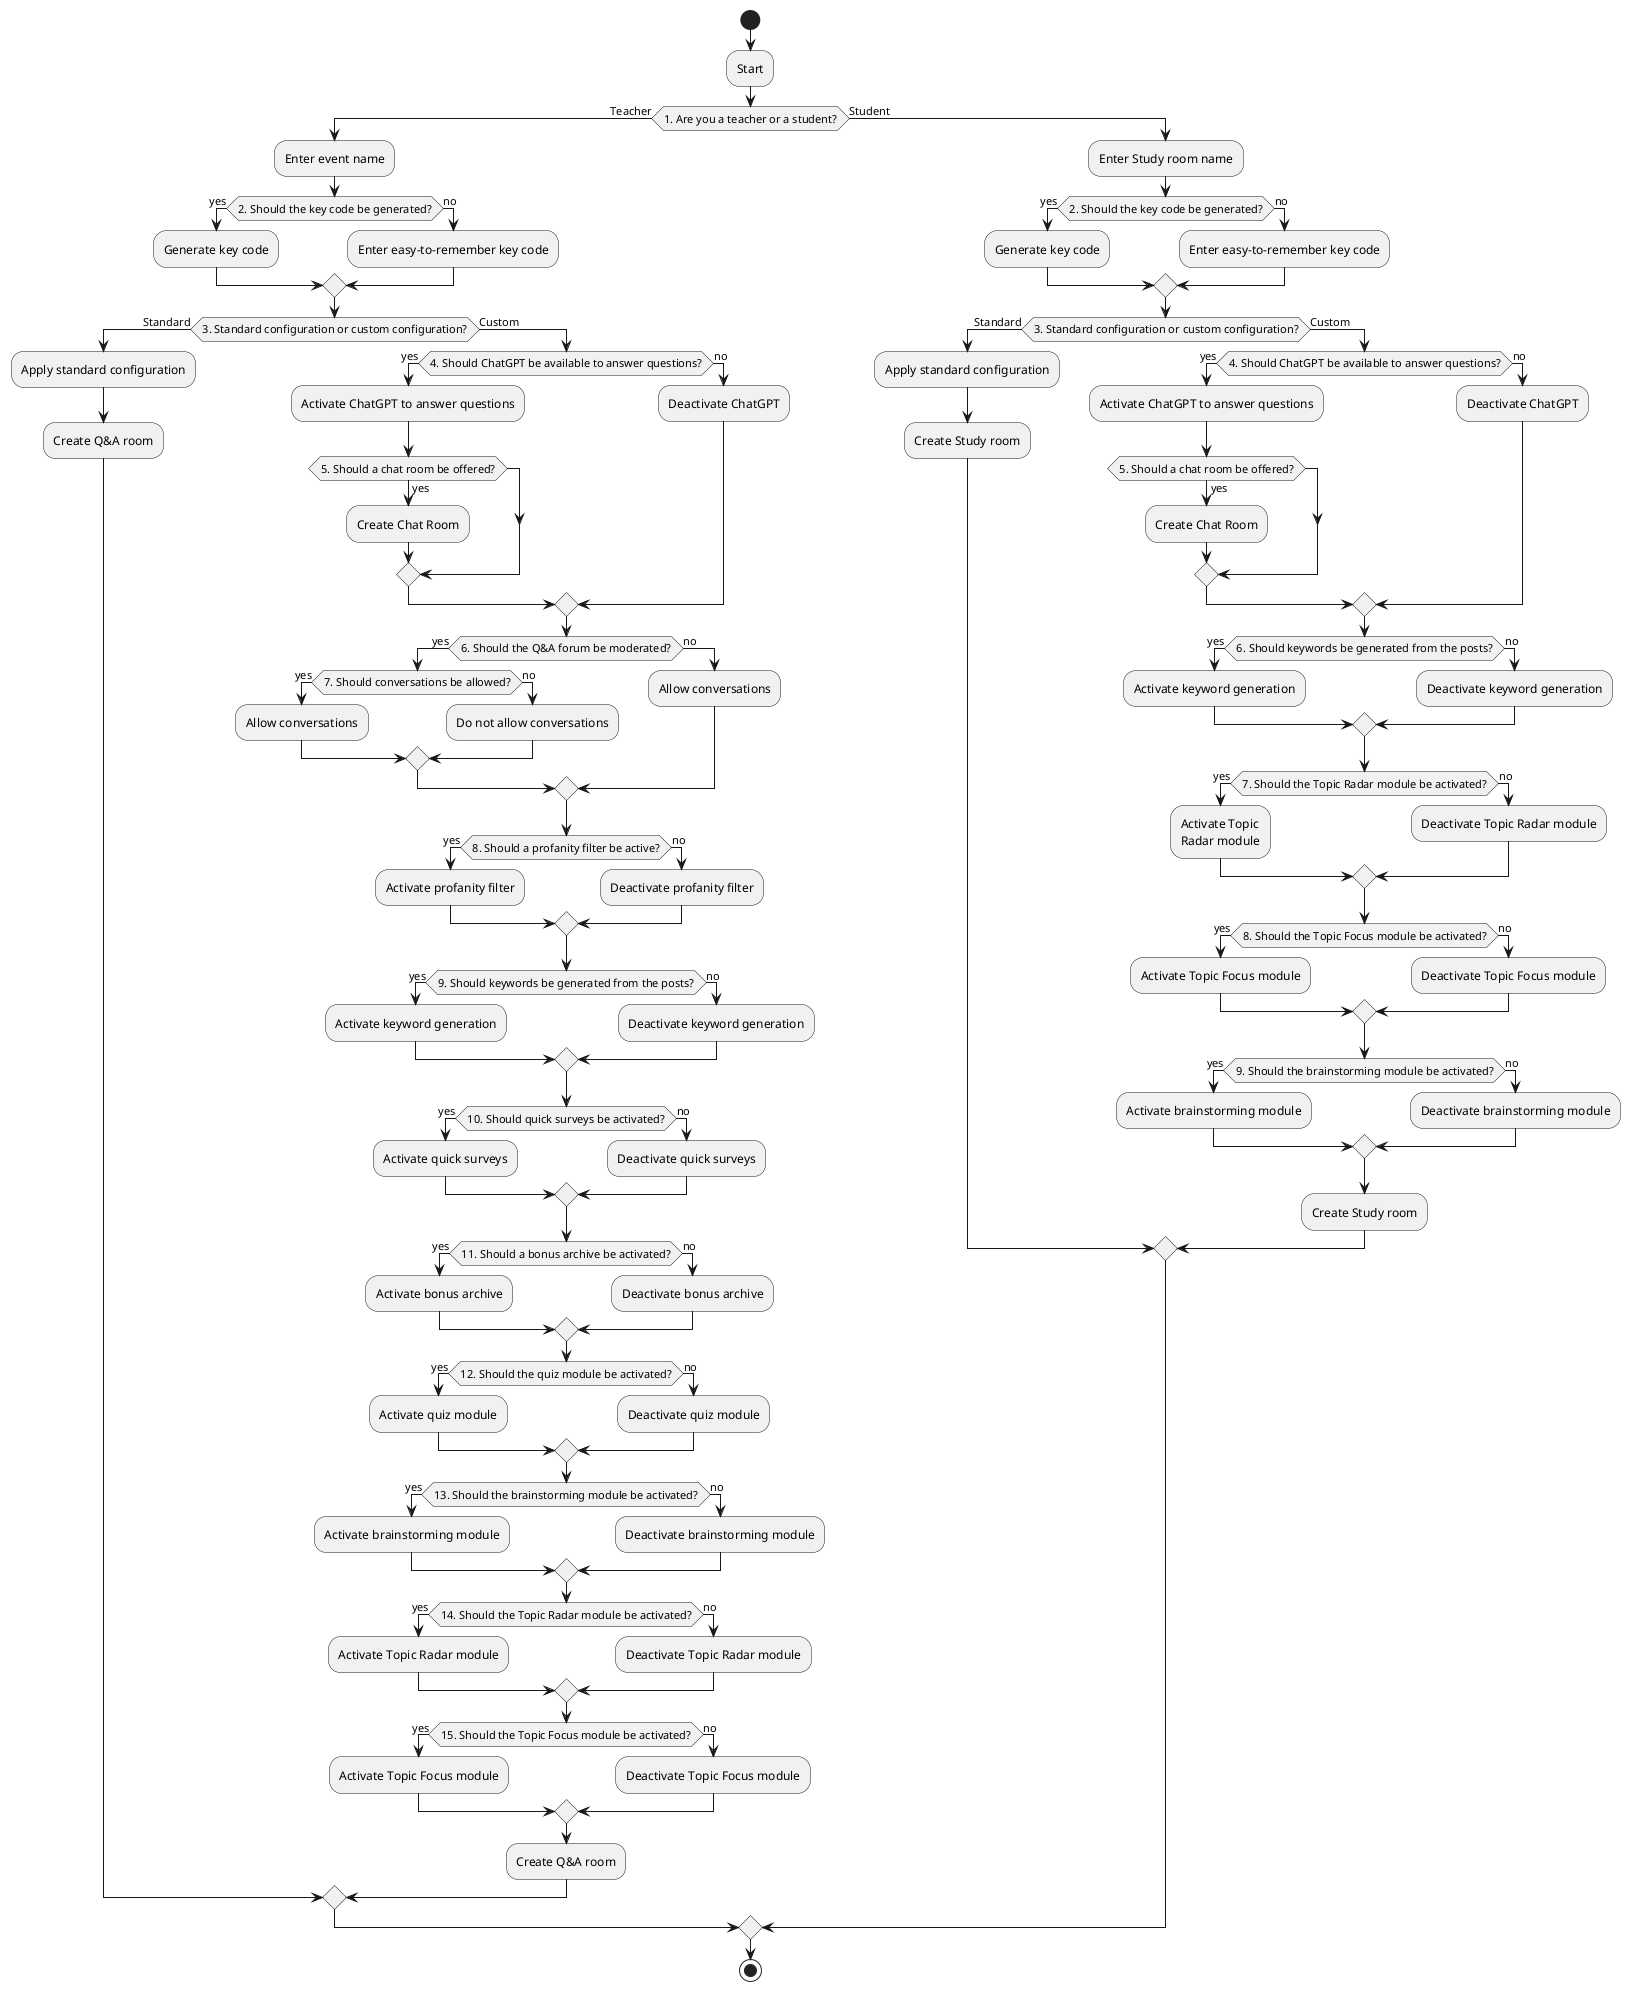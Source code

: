 @startuml room creation
start
:Start;

' Decision: Teacher or Student
if (1. Are you a teacher or a student?) then (Teacher)
  :Enter event name;
  ' Decision: Generate Key Code
  if (2. Should the key code be generated?) then (yes)
    :Generate key code;
  else (no)
    :Enter easy-to-remember key code;
  endif
  ' Decision: Standard or Custom Configuration
  if (3. Standard configuration or custom configuration?) then (Standard)
    :Apply standard configuration;
    :Create Q&A room;
  else (Custom)
    ' Further decisions for custom configuration
    ' Decision: ChatGPT Availability
    if (4. Should ChatGPT be available to answer questions?) then (yes)
      :Activate ChatGPT to answer questions;
      ' Additional Decision: Chat Room
      if (5. Should a chat room be offered?) then (yes)
        :Create Chat Room;
      endif
    else (no)
      :Deactivate ChatGPT;
    endif
    ' Decision: Q&A Forum Moderation
    if (6. Should the Q&A forum be moderated?) then (yes)
      ' Decision: Allow Conversations
      if (7. Should conversations be allowed?) then (yes)
        :Allow conversations;
      else (no)
        :Do not allow conversations;
      endif
    else (no)
      :Allow conversations;
    endif
    ' Decision: Profanity Filter
    if (8. Should a profanity filter be active?) then (yes)
      :Activate profanity filter;
    else (no)
      :Deactivate profanity filter;
    endif
    ' Decision: Keyword Generation
    if (9. Should keywords be generated from the posts?) then (yes)
      :Activate keyword generation;
    else (no)
      :Deactivate keyword generation;
    endif
    ' Decision: Quick Surveys
    if (10. Should quick surveys be activated?) then (yes)
      :Activate quick surveys;
    else (no)
      :Deactivate quick surveys;
    endif
    ' Decision: Bonus Archive
    if (11. Should a bonus archive be activated?) then (yes)
      :Activate bonus archive;
    else (no)
      :Deactivate bonus archive;
    endif
    ' Decision: Quiz Module
    if (12. Should the quiz module be activated?) then (yes)
      :Activate quiz module;
    else (no)
      :Deactivate quiz module;
    endif
    ' Decision: Brainstorming Module
    if (13. Should the brainstorming module be activated?) then (yes)
      :Activate brainstorming module;
    else (no)
      :Deactivate brainstorming module;
    endif
    ' Decision: Topic Radar Module
    if (14. Should the Topic Radar module be activated?) then (yes)
      :Activate Topic Radar module;
    else (no)
      :Deactivate Topic Radar module;
    endif
    ' Decision: Topic Focus Module
    if (15. Should the Topic Focus module be activated?) then (yes)
      :Activate Topic Focus module;
    else (no)
      :Deactivate Topic Focus module;
    endif
    :Create Q&A room;
  endif
else (Student)
  :Enter Study room name;
  ' Decision: Generate Key Code
  if (2. Should the key code be generated?) then (yes)
    :Generate key code;
  else (no)
    :Enter easy-to-remember key code;
  endif
  ' Decision: Standard or Custom Configuration
  if (3. Standard configuration or custom configuration?) then (Standard)
    :Apply standard configuration;
    :Create Study room;
  else (Custom)
    ' Further decisions for custom configuration
    ' Decision: ChatGPT Availability
    if (4. Should ChatGPT be available to answer questions?) then (yes)
      :Activate ChatGPT to answer questions;
      ' Additional Decision: Chat Room
      if (5. Should a chat room be offered?) then (yes)
        :Create Chat Room;
      endif
    else (no)
      :Deactivate ChatGPT;
    endif
    ' Decision: Keyword Generation
    if (6. Should keywords be generated from the posts?) then (yes)
      :Activate keyword generation;
    else (no)
      :Deactivate keyword generation;
    endif
    ' Decision: Topic Radar Module
    if (7. Should the Topic Radar module be activated?) then (yes)
      :Activate Topic
      Radar module;
    else (no)
      :Deactivate Topic Radar module;
    endif
    ' Decision: Topic Focus Module
    if (8. Should the Topic Focus module be activated?) then (yes)
      :Activate Topic Focus module;
    else (no)
      :Deactivate Topic Focus module;
    endif
    ' Decision: Brainstorming Module
    if (9. Should the brainstorming module be activated?) then (yes)
      :Activate brainstorming module;
    else (no)
      :Deactivate brainstorming module;
    endif
    :Create Study room;
  endif
endif

stop
@enduml
